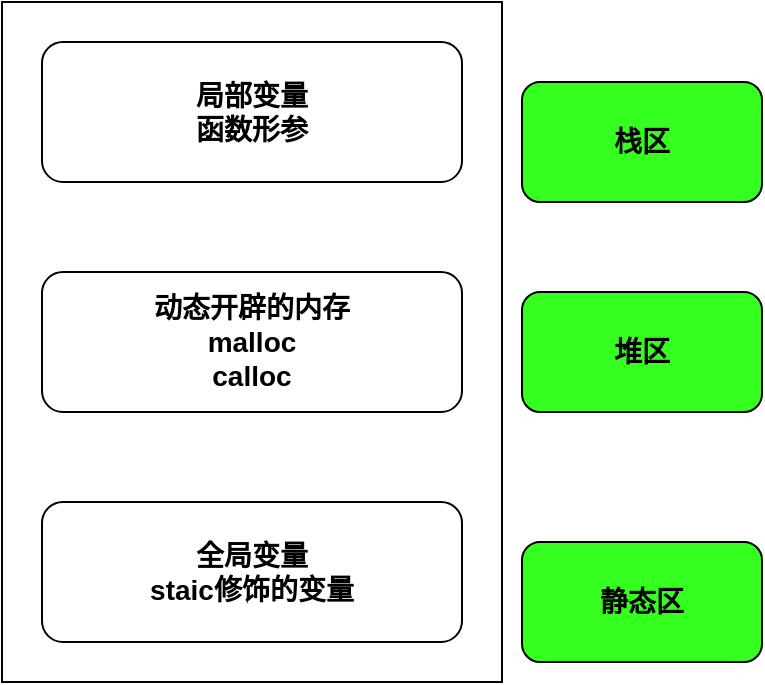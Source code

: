 <mxfile version="21.1.2" type="github">
  <diagram name="第 1 页" id="lgPEatEoebV-sC17qsp6">
    <mxGraphModel dx="1050" dy="549" grid="1" gridSize="10" guides="1" tooltips="1" connect="1" arrows="1" fold="1" page="1" pageScale="1" pageWidth="827" pageHeight="1169" math="0" shadow="0">
      <root>
        <mxCell id="0" />
        <mxCell id="1" parent="0" />
        <mxCell id="OKxLpYvwT3JeqF0enBmn-1" value="" style="rounded=0;whiteSpace=wrap;html=1;" parent="1" vertex="1">
          <mxGeometry x="320" y="110" width="250" height="340" as="geometry" />
        </mxCell>
        <mxCell id="OKxLpYvwT3JeqF0enBmn-2" value="&lt;b&gt;&lt;font style=&quot;font-size: 14px;&quot;&gt;全局变量&lt;br&gt;staic修饰的变量&lt;/font&gt;&lt;/b&gt;" style="rounded=1;whiteSpace=wrap;html=1;" parent="1" vertex="1">
          <mxGeometry x="340" y="360" width="210" height="70" as="geometry" />
        </mxCell>
        <mxCell id="OKxLpYvwT3JeqF0enBmn-3" value="&lt;b&gt;&lt;font style=&quot;font-size: 14px;&quot;&gt;动态开辟的内存&lt;br&gt;malloc&lt;br&gt;calloc&lt;/font&gt;&lt;/b&gt;" style="rounded=1;whiteSpace=wrap;html=1;" parent="1" vertex="1">
          <mxGeometry x="340" y="245" width="210" height="70" as="geometry" />
        </mxCell>
        <mxCell id="OKxLpYvwT3JeqF0enBmn-4" value="&lt;b&gt;&lt;font style=&quot;font-size: 14px;&quot;&gt;局部变量&lt;br&gt;函数形参&lt;/font&gt;&lt;/b&gt;" style="rounded=1;whiteSpace=wrap;html=1;" parent="1" vertex="1">
          <mxGeometry x="340" y="130" width="210" height="70" as="geometry" />
        </mxCell>
        <mxCell id="OKxLpYvwT3JeqF0enBmn-5" value="&lt;b&gt;&lt;font style=&quot;font-size: 14px;&quot;&gt;栈区&lt;/font&gt;&lt;/b&gt;" style="rounded=1;whiteSpace=wrap;html=1;fillColor=#35FF1F;" parent="1" vertex="1">
          <mxGeometry x="580" y="150" width="120" height="60" as="geometry" />
        </mxCell>
        <mxCell id="OKxLpYvwT3JeqF0enBmn-6" value="&lt;b&gt;&lt;font style=&quot;font-size: 14px;&quot;&gt;堆区&lt;/font&gt;&lt;/b&gt;" style="rounded=1;whiteSpace=wrap;html=1;fillColor=#35FF1F;" parent="1" vertex="1">
          <mxGeometry x="580" y="255" width="120" height="60" as="geometry" />
        </mxCell>
        <mxCell id="OKxLpYvwT3JeqF0enBmn-7" value="&lt;b&gt;&lt;font style=&quot;font-size: 14px;&quot;&gt;静态区&lt;/font&gt;&lt;/b&gt;" style="rounded=1;whiteSpace=wrap;html=1;fillColor=#35FF1F;" parent="1" vertex="1">
          <mxGeometry x="580" y="380" width="120" height="60" as="geometry" />
        </mxCell>
      </root>
    </mxGraphModel>
  </diagram>
</mxfile>
